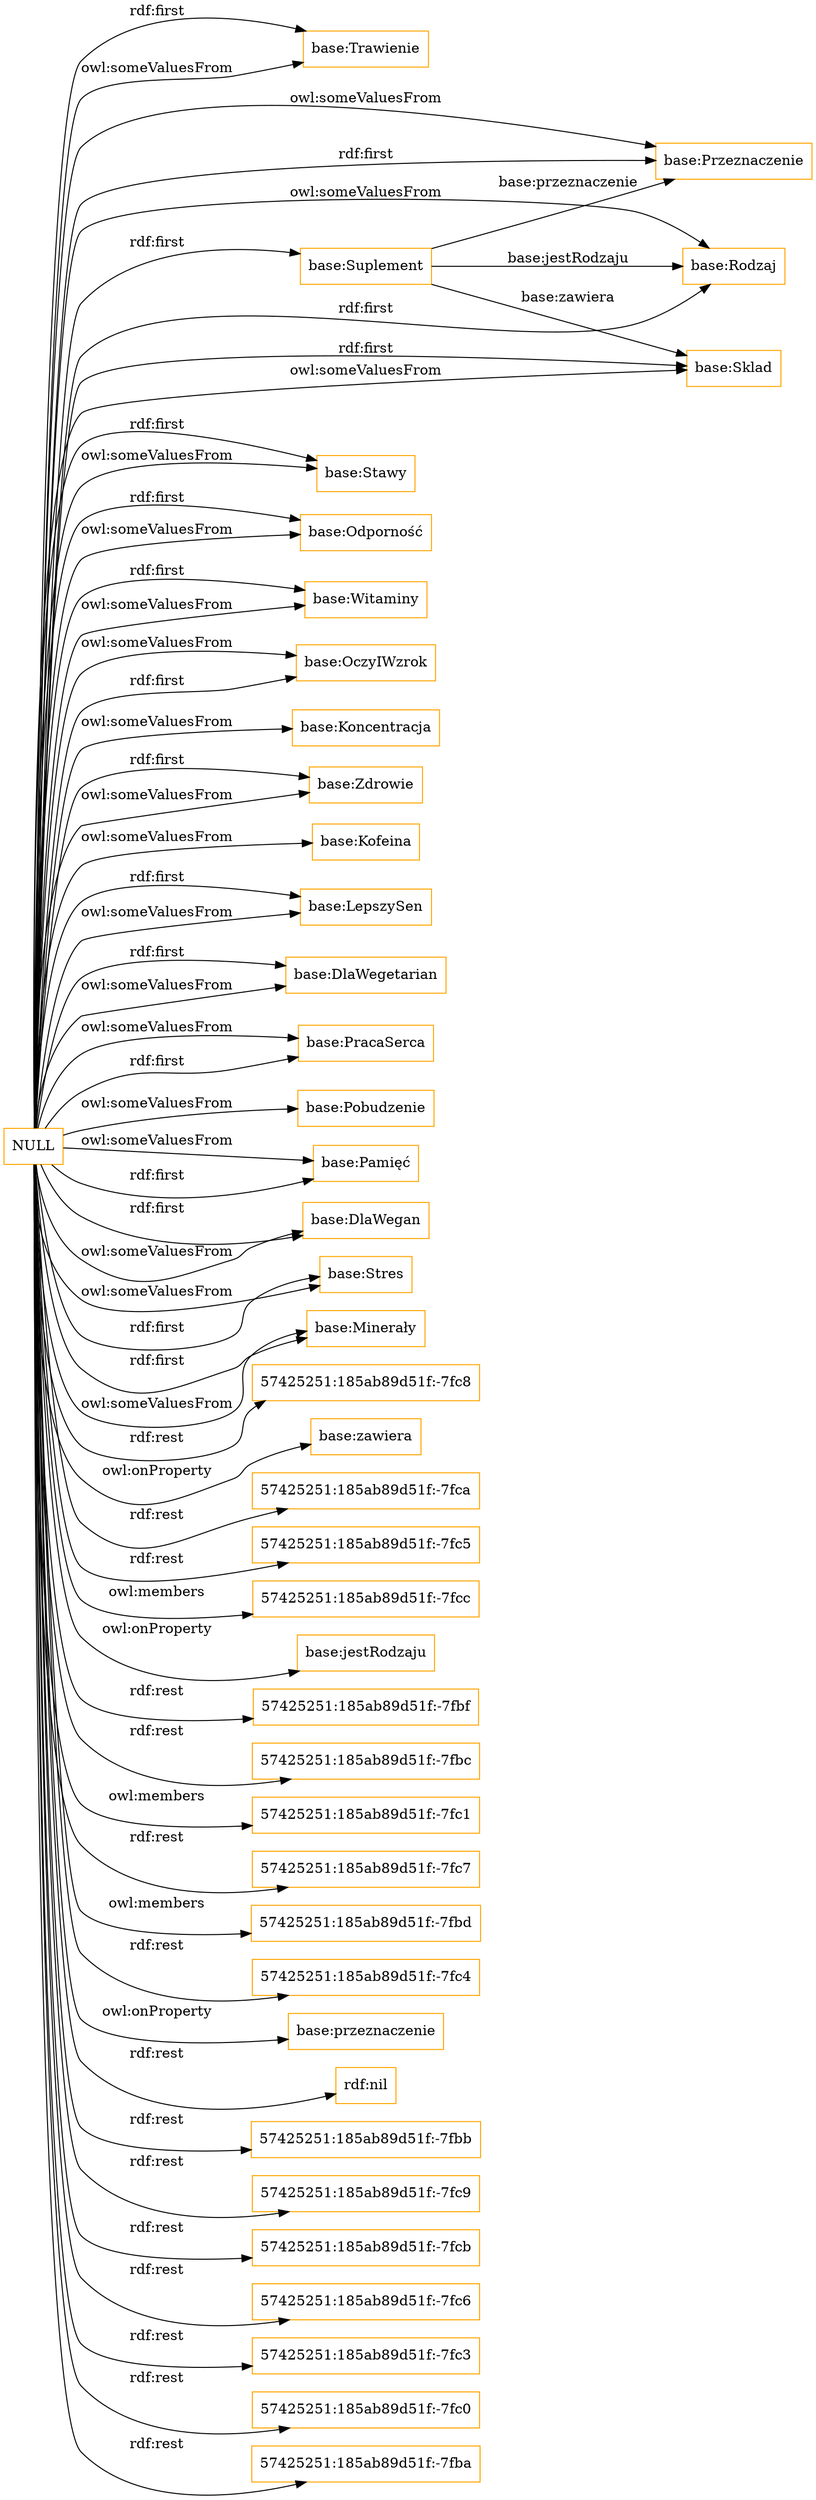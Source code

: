 digraph ar2dtool_diagram { 
rankdir=LR;
size="1501"
node [shape = rectangle, color="orange"]; "base:Trawienie" "base:Suplement" "base:Stawy" "base:Odporność" "base:Witaminy" "base:OczyIWzrok" "base:Koncentracja" "base:Zdrowie" "base:Kofeina" "base:Przeznaczenie" "base:Rodzaj" "base:LepszySen" "base:DlaWegetarian" "base:PracaSerca" "base:Pobudzenie" "base:Sklad" "base:Pamięć" "base:DlaWegan" "base:Stres" "base:Minerały" ; /*classes style*/
	"NULL" -> "base:DlaWegan" [ label = "owl:someValuesFrom" ];
	"NULL" -> "base:Stawy" [ label = "owl:someValuesFrom" ];
	"NULL" -> "base:Witaminy" [ label = "owl:someValuesFrom" ];
	"NULL" -> "57425251:185ab89d51f:-7fc8" [ label = "rdf:rest" ];
	"NULL" -> "base:Minerały" [ label = "owl:someValuesFrom" ];
	"NULL" -> "base:Stres" [ label = "rdf:first" ];
	"NULL" -> "base:Stres" [ label = "owl:someValuesFrom" ];
	"NULL" -> "base:zawiera" [ label = "owl:onProperty" ];
	"NULL" -> "57425251:185ab89d51f:-7fca" [ label = "rdf:rest" ];
	"NULL" -> "57425251:185ab89d51f:-7fc5" [ label = "rdf:rest" ];
	"NULL" -> "base:Sklad" [ label = "rdf:first" ];
	"NULL" -> "57425251:185ab89d51f:-7fcc" [ label = "owl:members" ];
	"NULL" -> "base:Rodzaj" [ label = "rdf:first" ];
	"NULL" -> "base:jestRodzaju" [ label = "owl:onProperty" ];
	"NULL" -> "base:Pobudzenie" [ label = "owl:someValuesFrom" ];
	"NULL" -> "base:Odporność" [ label = "owl:someValuesFrom" ];
	"NULL" -> "base:Trawienie" [ label = "owl:someValuesFrom" ];
	"NULL" -> "57425251:185ab89d51f:-7fbf" [ label = "rdf:rest" ];
	"NULL" -> "base:Rodzaj" [ label = "owl:someValuesFrom" ];
	"NULL" -> "base:Minerały" [ label = "rdf:first" ];
	"NULL" -> "base:Kofeina" [ label = "owl:someValuesFrom" ];
	"NULL" -> "57425251:185ab89d51f:-7fbc" [ label = "rdf:rest" ];
	"NULL" -> "base:LepszySen" [ label = "owl:someValuesFrom" ];
	"NULL" -> "57425251:185ab89d51f:-7fc1" [ label = "owl:members" ];
	"NULL" -> "57425251:185ab89d51f:-7fc7" [ label = "rdf:rest" ];
	"NULL" -> "57425251:185ab89d51f:-7fbd" [ label = "owl:members" ];
	"NULL" -> "base:DlaWegan" [ label = "rdf:first" ];
	"NULL" -> "base:Pamięć" [ label = "rdf:first" ];
	"NULL" -> "57425251:185ab89d51f:-7fc4" [ label = "rdf:rest" ];
	"NULL" -> "base:przeznaczenie" [ label = "owl:onProperty" ];
	"NULL" -> "base:OczyIWzrok" [ label = "rdf:first" ];
	"NULL" -> "base:DlaWegetarian" [ label = "owl:someValuesFrom" ];
	"NULL" -> "rdf:nil" [ label = "rdf:rest" ];
	"NULL" -> "base:Zdrowie" [ label = "owl:someValuesFrom" ];
	"NULL" -> "base:Witaminy" [ label = "rdf:first" ];
	"NULL" -> "base:Pamięć" [ label = "owl:someValuesFrom" ];
	"NULL" -> "base:OczyIWzrok" [ label = "owl:someValuesFrom" ];
	"NULL" -> "base:PracaSerca" [ label = "rdf:first" ];
	"NULL" -> "57425251:185ab89d51f:-7fbb" [ label = "rdf:rest" ];
	"NULL" -> "base:Przeznaczenie" [ label = "owl:someValuesFrom" ];
	"NULL" -> "57425251:185ab89d51f:-7fc9" [ label = "rdf:rest" ];
	"NULL" -> "base:Koncentracja" [ label = "owl:someValuesFrom" ];
	"NULL" -> "57425251:185ab89d51f:-7fcb" [ label = "rdf:rest" ];
	"NULL" -> "57425251:185ab89d51f:-7fc6" [ label = "rdf:rest" ];
	"NULL" -> "base:Sklad" [ label = "owl:someValuesFrom" ];
	"NULL" -> "57425251:185ab89d51f:-7fc3" [ label = "rdf:rest" ];
	"NULL" -> "base:Odporność" [ label = "rdf:first" ];
	"NULL" -> "base:Trawienie" [ label = "rdf:first" ];
	"NULL" -> "57425251:185ab89d51f:-7fc0" [ label = "rdf:rest" ];
	"NULL" -> "base:DlaWegetarian" [ label = "rdf:first" ];
	"NULL" -> "base:Stawy" [ label = "rdf:first" ];
	"NULL" -> "base:PracaSerca" [ label = "owl:someValuesFrom" ];
	"NULL" -> "base:Suplement" [ label = "rdf:first" ];
	"NULL" -> "base:LepszySen" [ label = "rdf:first" ];
	"NULL" -> "57425251:185ab89d51f:-7fba" [ label = "rdf:rest" ];
	"NULL" -> "base:Przeznaczenie" [ label = "rdf:first" ];
	"NULL" -> "base:Zdrowie" [ label = "rdf:first" ];
	"base:Suplement" -> "base:Rodzaj" [ label = "base:jestRodzaju" ];
	"base:Suplement" -> "base:Sklad" [ label = "base:zawiera" ];
	"base:Suplement" -> "base:Przeznaczenie" [ label = "base:przeznaczenie" ];

}
